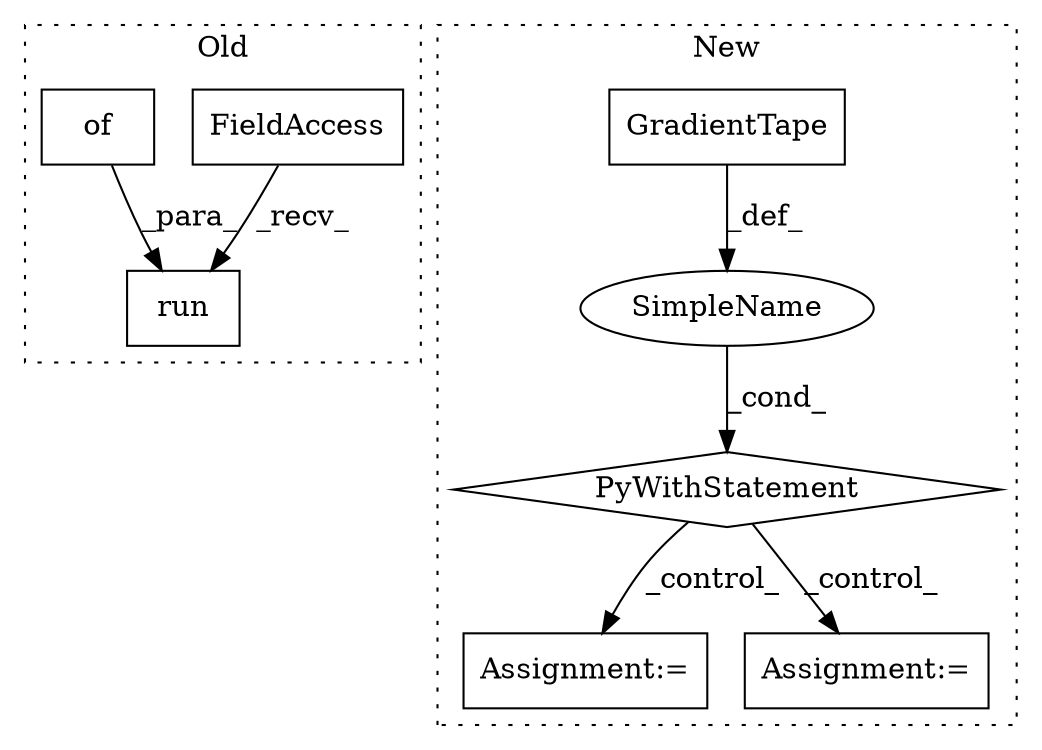 digraph G {
subgraph cluster0 {
1 [label="run" a="32" s="2076,2183" l="4,1" shape="box"];
6 [label="FieldAccess" a="22" s="2066" l="9" shape="box"];
7 [label="of" a="32" s="2120,2182" l="3,1" shape="box"];
label = "Old";
style="dotted";
}
subgraph cluster1 {
2 [label="GradientTape" a="32" s="1678" l="14" shape="box"];
3 [label="Assignment:=" a="7" s="1706" l="4" shape="box"];
4 [label="SimpleName" a="42" s="" l="" shape="ellipse"];
5 [label="PyWithStatement" a="104" s="1657,1692" l="10,2" shape="diamond"];
8 [label="Assignment:=" a="7" s="1725" l="1" shape="box"];
label = "New";
style="dotted";
}
2 -> 4 [label="_def_"];
4 -> 5 [label="_cond_"];
5 -> 3 [label="_control_"];
5 -> 8 [label="_control_"];
6 -> 1 [label="_recv_"];
7 -> 1 [label="_para_"];
}